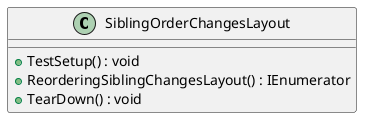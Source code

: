 @startuml
class SiblingOrderChangesLayout {
    + TestSetup() : void
    + ReorderingSiblingChangesLayout() : IEnumerator
    + TearDown() : void
}
@enduml
